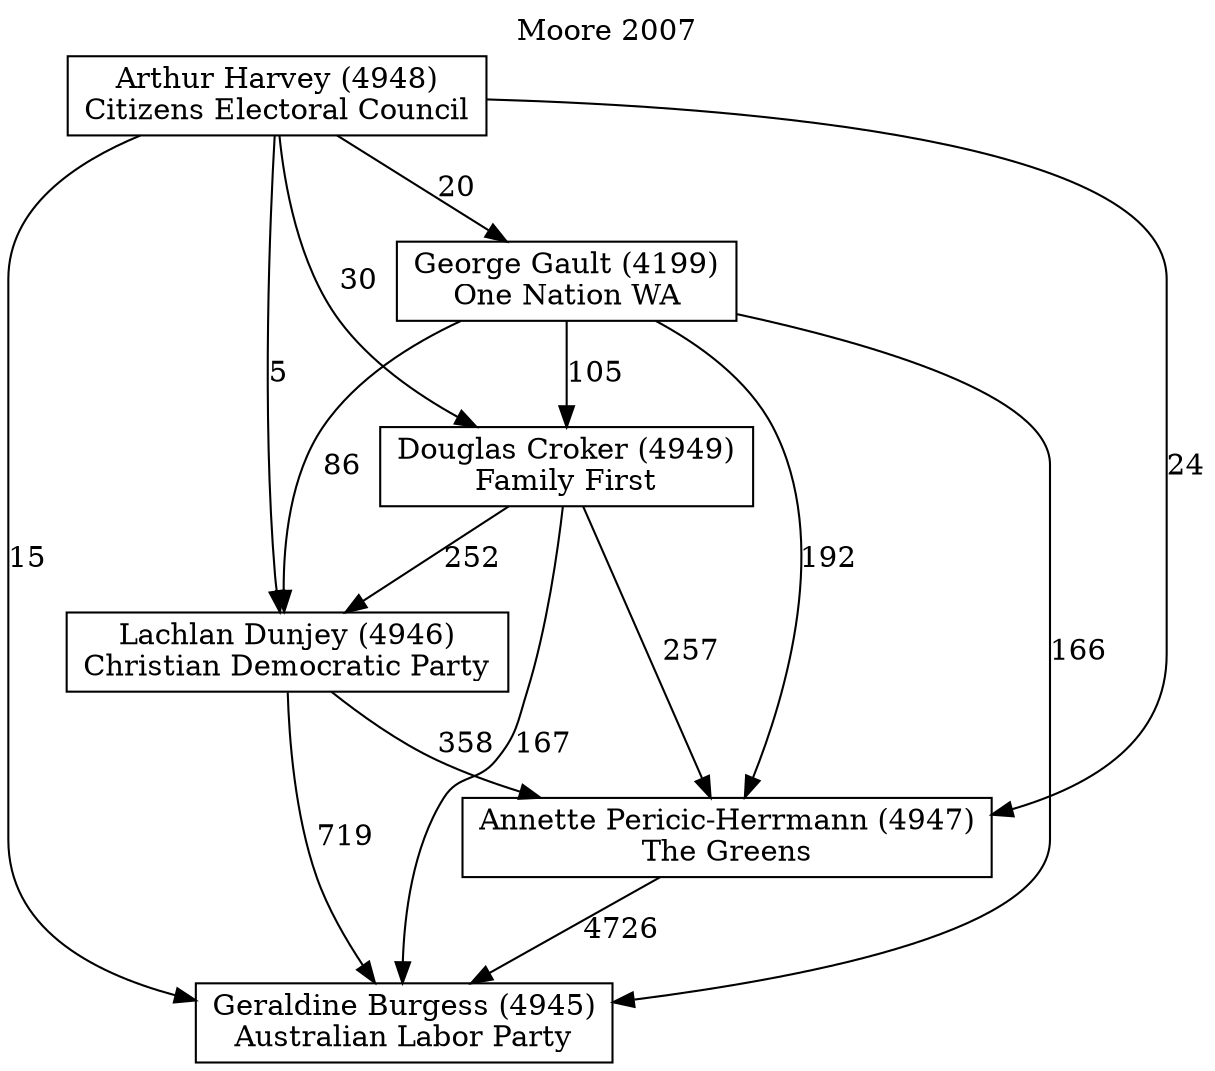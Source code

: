 // House preference flow
digraph "Geraldine Burgess (4945)_Moore_2007" {
	graph [label="Moore 2007" labelloc=t mclimit=10]
	node [shape=box]
	"Geraldine Burgess (4945)" [label="Geraldine Burgess (4945)
Australian Labor Party"]
	"Annette Pericic-Herrmann (4947)" [label="Annette Pericic-Herrmann (4947)
The Greens"]
	"Lachlan Dunjey (4946)" [label="Lachlan Dunjey (4946)
Christian Democratic Party"]
	"Douglas Croker (4949)" [label="Douglas Croker (4949)
Family First"]
	"George Gault (4199)" [label="George Gault (4199)
One Nation WA"]
	"Arthur Harvey (4948)" [label="Arthur Harvey (4948)
Citizens Electoral Council"]
	"Annette Pericic-Herrmann (4947)" -> "Geraldine Burgess (4945)" [label=4726]
	"Lachlan Dunjey (4946)" -> "Annette Pericic-Herrmann (4947)" [label=358]
	"Douglas Croker (4949)" -> "Lachlan Dunjey (4946)" [label=252]
	"George Gault (4199)" -> "Douglas Croker (4949)" [label=105]
	"Arthur Harvey (4948)" -> "George Gault (4199)" [label=20]
	"Lachlan Dunjey (4946)" -> "Geraldine Burgess (4945)" [label=719]
	"Douglas Croker (4949)" -> "Geraldine Burgess (4945)" [label=167]
	"George Gault (4199)" -> "Geraldine Burgess (4945)" [label=166]
	"Arthur Harvey (4948)" -> "Geraldine Burgess (4945)" [label=15]
	"Arthur Harvey (4948)" -> "Douglas Croker (4949)" [label=30]
	"George Gault (4199)" -> "Lachlan Dunjey (4946)" [label=86]
	"Arthur Harvey (4948)" -> "Lachlan Dunjey (4946)" [label=5]
	"Douglas Croker (4949)" -> "Annette Pericic-Herrmann (4947)" [label=257]
	"George Gault (4199)" -> "Annette Pericic-Herrmann (4947)" [label=192]
	"Arthur Harvey (4948)" -> "Annette Pericic-Herrmann (4947)" [label=24]
}
